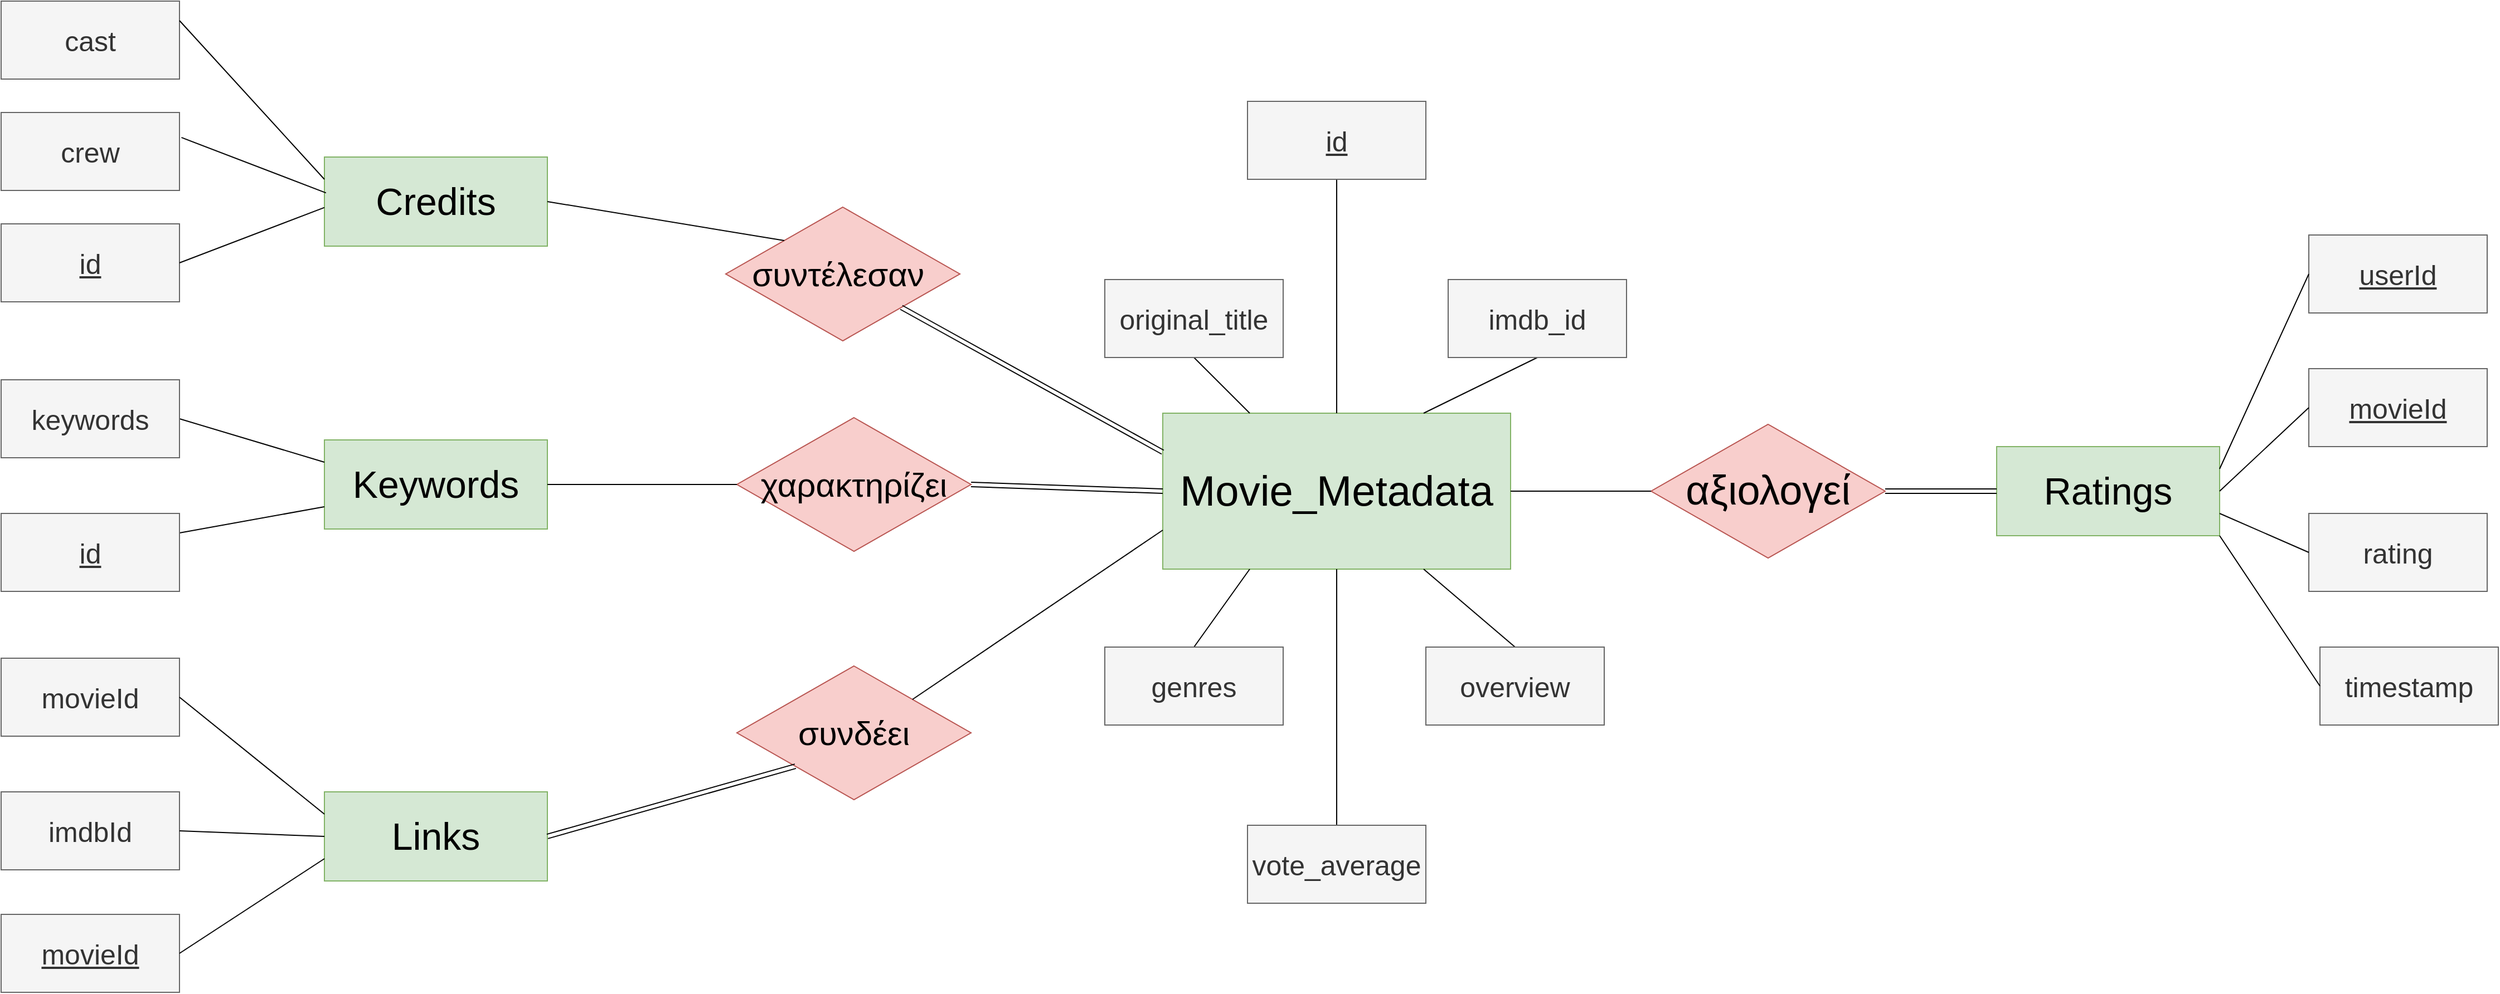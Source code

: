 <mxfile version="12.9.3" type="device"><diagram id="C5RBs43oDa-KdzZeNtuy" name="Page-1"><mxGraphModel dx="1736" dy="1020" grid="1" gridSize="10" guides="1" tooltips="1" connect="1" arrows="1" fold="1" page="1" pageScale="1" pageWidth="1169" pageHeight="827" math="0" shadow="0"><root><mxCell id="WIyWlLk6GJQsqaUBKTNV-0"/><mxCell id="WIyWlLk6GJQsqaUBKTNV-1" parent="WIyWlLk6GJQsqaUBKTNV-0"/><mxCell id="6Cx52GYH89A22qhLF4GP-0" value="&lt;span style=&quot;font-size: 34px&quot;&gt;Credits&lt;/span&gt;" style="rounded=0;whiteSpace=wrap;html=1;fillColor=#d5e8d4;strokeColor=#82b366;" parent="WIyWlLk6GJQsqaUBKTNV-1" vertex="1"><mxGeometry x="360" y="180" width="200" height="80" as="geometry"/></mxCell><mxCell id="6Cx52GYH89A22qhLF4GP-3" value="&lt;span style=&quot;font-size: 34px&quot;&gt;Keywords&lt;/span&gt;" style="rounded=0;whiteSpace=wrap;html=1;fillColor=#d5e8d4;strokeColor=#82b366;" parent="WIyWlLk6GJQsqaUBKTNV-1" vertex="1"><mxGeometry x="360" y="434" width="200" height="80" as="geometry"/></mxCell><mxCell id="6Cx52GYH89A22qhLF4GP-4" value="&lt;font style=&quot;font-size: 34px&quot;&gt;Links&lt;/font&gt;" style="rounded=0;whiteSpace=wrap;html=1;fillColor=#d5e8d4;strokeColor=#82b366;" parent="WIyWlLk6GJQsqaUBKTNV-1" vertex="1"><mxGeometry x="360" y="750" width="200" height="80" as="geometry"/></mxCell><mxCell id="6Cx52GYH89A22qhLF4GP-5" value="&lt;font style=&quot;font-size: 38px&quot;&gt;Movie_Metadata&lt;/font&gt;" style="rounded=0;whiteSpace=wrap;html=1;fillColor=#d5e8d4;strokeColor=#82b366;" parent="WIyWlLk6GJQsqaUBKTNV-1" vertex="1"><mxGeometry x="1112" y="410" width="312" height="140" as="geometry"/></mxCell><mxCell id="6Cx52GYH89A22qhLF4GP-6" value="&lt;font style=&quot;font-size: 34px&quot;&gt;Ratings&lt;/font&gt;" style="rounded=0;whiteSpace=wrap;html=1;fillColor=#d5e8d4;strokeColor=#82b366;" parent="WIyWlLk6GJQsqaUBKTNV-1" vertex="1"><mxGeometry x="1860" y="440" width="200" height="80" as="geometry"/></mxCell><mxCell id="6Cx52GYH89A22qhLF4GP-10" value="&lt;font style=&quot;font-size: 25px&quot;&gt;cast&lt;/font&gt;" style="rounded=0;whiteSpace=wrap;html=1;fillColor=#f5f5f5;strokeColor=#666666;fontColor=#333333;" parent="WIyWlLk6GJQsqaUBKTNV-1" vertex="1"><mxGeometry x="70" y="40" width="160" height="70" as="geometry"/></mxCell><mxCell id="6Cx52GYH89A22qhLF4GP-11" value="&lt;span style=&quot;font-size: 25px ; white-space: normal&quot;&gt;crew&lt;/span&gt;" style="rounded=0;whiteSpace=wrap;html=1;fillColor=#f5f5f5;strokeColor=#666666;fontColor=#333333;" parent="WIyWlLk6GJQsqaUBKTNV-1" vertex="1"><mxGeometry x="70" y="140" width="160" height="70" as="geometry"/></mxCell><mxCell id="6Cx52GYH89A22qhLF4GP-12" value="&lt;span style=&quot;font-size: 25px ; white-space: normal&quot;&gt;&lt;u&gt;id&lt;/u&gt;&lt;/span&gt;" style="rounded=0;whiteSpace=wrap;html=1;fillColor=#f5f5f5;strokeColor=#666666;fontColor=#333333;" parent="WIyWlLk6GJQsqaUBKTNV-1" vertex="1"><mxGeometry x="70" y="240" width="160" height="70" as="geometry"/></mxCell><mxCell id="6Cx52GYH89A22qhLF4GP-14" value="" style="endArrow=none;html=1;exitX=1;exitY=0.25;exitDx=0;exitDy=0;entryX=0;entryY=0.25;entryDx=0;entryDy=0;" parent="WIyWlLk6GJQsqaUBKTNV-1" source="6Cx52GYH89A22qhLF4GP-10" target="6Cx52GYH89A22qhLF4GP-0" edge="1"><mxGeometry width="50" height="50" relative="1" as="geometry"><mxPoint x="360" y="290" as="sourcePoint"/><mxPoint x="360" y="200" as="targetPoint"/></mxGeometry></mxCell><mxCell id="6Cx52GYH89A22qhLF4GP-15" value="" style="endArrow=none;html=1;exitX=1.011;exitY=0.321;exitDx=0;exitDy=0;exitPerimeter=0;entryX=0.007;entryY=0.402;entryDx=0;entryDy=0;entryPerimeter=0;" parent="WIyWlLk6GJQsqaUBKTNV-1" source="6Cx52GYH89A22qhLF4GP-11" target="6Cx52GYH89A22qhLF4GP-0" edge="1"><mxGeometry width="50" height="50" relative="1" as="geometry"><mxPoint x="320" y="250" as="sourcePoint"/><mxPoint x="370" y="200" as="targetPoint"/></mxGeometry></mxCell><mxCell id="6Cx52GYH89A22qhLF4GP-16" value="" style="endArrow=none;html=1;exitX=1;exitY=0.5;exitDx=0;exitDy=0;entryX=0;entryY=0.566;entryDx=0;entryDy=0;entryPerimeter=0;" parent="WIyWlLk6GJQsqaUBKTNV-1" source="6Cx52GYH89A22qhLF4GP-12" target="6Cx52GYH89A22qhLF4GP-0" edge="1"><mxGeometry width="50" height="50" relative="1" as="geometry"><mxPoint x="320" y="320" as="sourcePoint"/><mxPoint x="370" y="270" as="targetPoint"/></mxGeometry></mxCell><mxCell id="6Cx52GYH89A22qhLF4GP-17" value="" style="endArrow=none;html=1;exitX=1;exitY=0.5;exitDx=0;exitDy=0;entryX=0;entryY=0.25;entryDx=0;entryDy=0;" parent="WIyWlLk6GJQsqaUBKTNV-1" source="6Cx52GYH89A22qhLF4GP-23" target="6Cx52GYH89A22qhLF4GP-3" edge="1"><mxGeometry width="50" height="50" relative="1" as="geometry"><mxPoint x="230" y="415" as="sourcePoint"/><mxPoint x="370" y="270" as="targetPoint"/></mxGeometry></mxCell><mxCell id="6Cx52GYH89A22qhLF4GP-19" value="" style="endArrow=none;html=1;exitX=1;exitY=0.25;exitDx=0;exitDy=0;entryX=0;entryY=0.75;entryDx=0;entryDy=0;" parent="WIyWlLk6GJQsqaUBKTNV-1" source="6Cx52GYH89A22qhLF4GP-22" target="6Cx52GYH89A22qhLF4GP-3" edge="1"><mxGeometry width="50" height="50" relative="1" as="geometry"><mxPoint x="230" y="535" as="sourcePoint"/><mxPoint x="320" y="410" as="targetPoint"/></mxGeometry></mxCell><mxCell id="6Cx52GYH89A22qhLF4GP-22" value="&lt;span style=&quot;font-size: 25px ; white-space: normal&quot;&gt;&lt;u&gt;id&lt;/u&gt;&lt;/span&gt;" style="rounded=0;whiteSpace=wrap;html=1;fillColor=#f5f5f5;strokeColor=#666666;fontColor=#333333;" parent="WIyWlLk6GJQsqaUBKTNV-1" vertex="1"><mxGeometry x="70" y="500" width="160" height="70" as="geometry"/></mxCell><mxCell id="6Cx52GYH89A22qhLF4GP-23" value="&lt;span style=&quot;font-size: 25px ; white-space: normal&quot;&gt;keywords&lt;/span&gt;" style="rounded=0;whiteSpace=wrap;html=1;fillColor=#f5f5f5;strokeColor=#666666;fontColor=#333333;" parent="WIyWlLk6GJQsqaUBKTNV-1" vertex="1"><mxGeometry x="70" y="380" width="160" height="70" as="geometry"/></mxCell><mxCell id="6Cx52GYH89A22qhLF4GP-24" value="&lt;span style=&quot;font-size: 25px&quot;&gt;movieId&lt;/span&gt;" style="rounded=0;whiteSpace=wrap;html=1;fillColor=#f5f5f5;strokeColor=#666666;fontColor=#333333;" parent="WIyWlLk6GJQsqaUBKTNV-1" vertex="1"><mxGeometry x="70" y="630" width="160" height="70" as="geometry"/></mxCell><mxCell id="6Cx52GYH89A22qhLF4GP-25" value="&lt;span style=&quot;font-size: 25px&quot;&gt;imdbId&lt;/span&gt;" style="rounded=0;whiteSpace=wrap;html=1;fillColor=#f5f5f5;strokeColor=#666666;fontColor=#333333;" parent="WIyWlLk6GJQsqaUBKTNV-1" vertex="1"><mxGeometry x="70" y="750" width="160" height="70" as="geometry"/></mxCell><mxCell id="6Cx52GYH89A22qhLF4GP-26" value="&lt;span style=&quot;font-size: 25px ; white-space: normal&quot;&gt;&lt;u&gt;movieId&lt;/u&gt;&lt;/span&gt;" style="rounded=0;whiteSpace=wrap;html=1;fillColor=#f5f5f5;strokeColor=#666666;fontColor=#333333;" parent="WIyWlLk6GJQsqaUBKTNV-1" vertex="1"><mxGeometry x="70" y="860" width="160" height="70" as="geometry"/></mxCell><mxCell id="6Cx52GYH89A22qhLF4GP-27" value="" style="endArrow=none;html=1;exitX=1;exitY=0.5;exitDx=0;exitDy=0;entryX=0;entryY=0.25;entryDx=0;entryDy=0;" parent="WIyWlLk6GJQsqaUBKTNV-1" source="6Cx52GYH89A22qhLF4GP-24" target="6Cx52GYH89A22qhLF4GP-4" edge="1"><mxGeometry width="50" height="50" relative="1" as="geometry"><mxPoint x="780" y="540" as="sourcePoint"/><mxPoint x="830" y="490" as="targetPoint"/></mxGeometry></mxCell><mxCell id="6Cx52GYH89A22qhLF4GP-28" value="" style="endArrow=none;html=1;exitX=1;exitY=0.5;exitDx=0;exitDy=0;entryX=0;entryY=0.5;entryDx=0;entryDy=0;" parent="WIyWlLk6GJQsqaUBKTNV-1" source="6Cx52GYH89A22qhLF4GP-25" target="6Cx52GYH89A22qhLF4GP-4" edge="1"><mxGeometry width="50" height="50" relative="1" as="geometry"><mxPoint x="780" y="540" as="sourcePoint"/><mxPoint x="830" y="490" as="targetPoint"/></mxGeometry></mxCell><mxCell id="6Cx52GYH89A22qhLF4GP-29" value="" style="endArrow=none;html=1;exitX=1;exitY=0.5;exitDx=0;exitDy=0;entryX=0;entryY=0.75;entryDx=0;entryDy=0;" parent="WIyWlLk6GJQsqaUBKTNV-1" source="6Cx52GYH89A22qhLF4GP-26" target="6Cx52GYH89A22qhLF4GP-4" edge="1"><mxGeometry width="50" height="50" relative="1" as="geometry"><mxPoint x="780" y="540" as="sourcePoint"/><mxPoint x="350" y="810" as="targetPoint"/></mxGeometry></mxCell><mxCell id="6Cx52GYH89A22qhLF4GP-30" value="&lt;font style=&quot;font-size: 25px&quot;&gt;&lt;u&gt;userId&lt;/u&gt;&lt;/font&gt;" style="rounded=0;whiteSpace=wrap;html=1;fillColor=#f5f5f5;strokeColor=#666666;fontColor=#333333;" parent="WIyWlLk6GJQsqaUBKTNV-1" vertex="1"><mxGeometry x="2140" y="250" width="160" height="70" as="geometry"/></mxCell><mxCell id="6Cx52GYH89A22qhLF4GP-31" value="&lt;font style=&quot;font-size: 25px&quot;&gt;&lt;u&gt;movieId&lt;/u&gt;&lt;/font&gt;" style="rounded=0;whiteSpace=wrap;html=1;fillColor=#f5f5f5;strokeColor=#666666;fontColor=#333333;" parent="WIyWlLk6GJQsqaUBKTNV-1" vertex="1"><mxGeometry x="2140" y="370" width="160" height="70" as="geometry"/></mxCell><mxCell id="6Cx52GYH89A22qhLF4GP-32" value="&lt;font style=&quot;font-size: 25px&quot;&gt;rating&lt;/font&gt;" style="rounded=0;whiteSpace=wrap;html=1;fillColor=#f5f5f5;strokeColor=#666666;fontColor=#333333;" parent="WIyWlLk6GJQsqaUBKTNV-1" vertex="1"><mxGeometry x="2140" y="500" width="160" height="70" as="geometry"/></mxCell><mxCell id="6Cx52GYH89A22qhLF4GP-33" value="&lt;font style=&quot;font-size: 25px&quot;&gt;timestamp&lt;/font&gt;" style="rounded=0;whiteSpace=wrap;html=1;fillColor=#f5f5f5;strokeColor=#666666;fontColor=#333333;" parent="WIyWlLk6GJQsqaUBKTNV-1" vertex="1"><mxGeometry x="2150" y="620" width="160" height="70" as="geometry"/></mxCell><mxCell id="6Cx52GYH89A22qhLF4GP-34" value="" style="endArrow=none;html=1;entryX=0;entryY=0.5;entryDx=0;entryDy=0;exitX=1;exitY=0.25;exitDx=0;exitDy=0;" parent="WIyWlLk6GJQsqaUBKTNV-1" source="6Cx52GYH89A22qhLF4GP-6" target="6Cx52GYH89A22qhLF4GP-30" edge="1"><mxGeometry width="50" height="50" relative="1" as="geometry"><mxPoint x="2050" y="410" as="sourcePoint"/><mxPoint x="2090" y="285" as="targetPoint"/></mxGeometry></mxCell><mxCell id="6Cx52GYH89A22qhLF4GP-35" value="" style="endArrow=none;html=1;exitX=1;exitY=0.5;exitDx=0;exitDy=0;entryX=0;entryY=0.5;entryDx=0;entryDy=0;" parent="WIyWlLk6GJQsqaUBKTNV-1" source="6Cx52GYH89A22qhLF4GP-6" target="6Cx52GYH89A22qhLF4GP-31" edge="1"><mxGeometry width="50" height="50" relative="1" as="geometry"><mxPoint x="2070" y="460" as="sourcePoint"/><mxPoint x="2120" y="390" as="targetPoint"/></mxGeometry></mxCell><mxCell id="6Cx52GYH89A22qhLF4GP-36" value="" style="endArrow=none;html=1;entryX=0;entryY=0.5;entryDx=0;entryDy=0;exitX=1;exitY=0.75;exitDx=0;exitDy=0;" parent="WIyWlLk6GJQsqaUBKTNV-1" source="6Cx52GYH89A22qhLF4GP-6" edge="1" target="6Cx52GYH89A22qhLF4GP-32"><mxGeometry width="50" height="50" relative="1" as="geometry"><mxPoint x="2090" y="480" as="sourcePoint"/><mxPoint x="2120" y="540" as="targetPoint"/></mxGeometry></mxCell><mxCell id="6Cx52GYH89A22qhLF4GP-37" value="" style="endArrow=none;html=1;exitX=0;exitY=0.5;exitDx=0;exitDy=0;entryX=1;entryY=1;entryDx=0;entryDy=0;" parent="WIyWlLk6GJQsqaUBKTNV-1" source="6Cx52GYH89A22qhLF4GP-33" target="6Cx52GYH89A22qhLF4GP-6" edge="1"><mxGeometry width="50" height="50" relative="1" as="geometry"><mxPoint x="2080" y="680" as="sourcePoint"/><mxPoint x="2060" y="540" as="targetPoint"/></mxGeometry></mxCell><mxCell id="6Cx52GYH89A22qhLF4GP-40" value="" style="endArrow=none;html=1;exitX=0.25;exitY=0;exitDx=0;exitDy=0;entryX=0.5;entryY=1;entryDx=0;entryDy=0;" parent="WIyWlLk6GJQsqaUBKTNV-1" source="6Cx52GYH89A22qhLF4GP-5" target="6Cx52GYH89A22qhLF4GP-46" edge="1"><mxGeometry width="50" height="50" relative="1" as="geometry"><mxPoint x="1160" y="450" as="sourcePoint"/><mxPoint x="1120" y="260" as="targetPoint"/></mxGeometry></mxCell><mxCell id="6Cx52GYH89A22qhLF4GP-41" value="" style="endArrow=none;html=1;exitX=0.5;exitY=0;exitDx=0;exitDy=0;entryX=0.5;entryY=1;entryDx=0;entryDy=0;" parent="WIyWlLk6GJQsqaUBKTNV-1" source="6Cx52GYH89A22qhLF4GP-5" target="6Cx52GYH89A22qhLF4GP-47" edge="1"><mxGeometry width="50" height="50" relative="1" as="geometry"><mxPoint x="1160" y="450" as="sourcePoint"/><mxPoint x="1270" y="330" as="targetPoint"/></mxGeometry></mxCell><mxCell id="6Cx52GYH89A22qhLF4GP-42" value="" style="endArrow=none;html=1;exitX=0.75;exitY=0;exitDx=0;exitDy=0;entryX=0.5;entryY=1;entryDx=0;entryDy=0;" parent="WIyWlLk6GJQsqaUBKTNV-1" source="6Cx52GYH89A22qhLF4GP-5" target="6Cx52GYH89A22qhLF4GP-51" edge="1"><mxGeometry width="50" height="50" relative="1" as="geometry"><mxPoint x="1160" y="450" as="sourcePoint"/><mxPoint x="1510" y="210" as="targetPoint"/></mxGeometry></mxCell><mxCell id="6Cx52GYH89A22qhLF4GP-43" value="" style="endArrow=none;html=1;exitX=0.5;exitY=0;exitDx=0;exitDy=0;" parent="WIyWlLk6GJQsqaUBKTNV-1" source="6Cx52GYH89A22qhLF4GP-52" target="6Cx52GYH89A22qhLF4GP-5" edge="1"><mxGeometry width="50" height="50" relative="1" as="geometry"><mxPoint x="1269.41" y="740" as="sourcePoint"/><mxPoint x="1269" y="560" as="targetPoint"/></mxGeometry></mxCell><mxCell id="6Cx52GYH89A22qhLF4GP-44" value="" style="endArrow=none;html=1;exitX=0.5;exitY=0;exitDx=0;exitDy=0;entryX=0.75;entryY=1;entryDx=0;entryDy=0;" parent="WIyWlLk6GJQsqaUBKTNV-1" source="6Cx52GYH89A22qhLF4GP-53" target="6Cx52GYH89A22qhLF4GP-5" edge="1"><mxGeometry width="50" height="50" relative="1" as="geometry"><mxPoint x="1418" y="720" as="sourcePoint"/><mxPoint x="1330" y="550" as="targetPoint"/></mxGeometry></mxCell><mxCell id="6Cx52GYH89A22qhLF4GP-45" value="" style="endArrow=none;html=1;exitX=0.5;exitY=0;exitDx=0;exitDy=0;entryX=0.25;entryY=1;entryDx=0;entryDy=0;" parent="WIyWlLk6GJQsqaUBKTNV-1" source="6Cx52GYH89A22qhLF4GP-54" target="6Cx52GYH89A22qhLF4GP-5" edge="1"><mxGeometry width="50" height="50" relative="1" as="geometry"><mxPoint x="1090" y="710" as="sourcePoint"/><mxPoint x="1200" y="560" as="targetPoint"/></mxGeometry></mxCell><mxCell id="6Cx52GYH89A22qhLF4GP-46" value="&lt;font style=&quot;font-size: 25px&quot;&gt;original_title&lt;/font&gt;" style="rounded=0;whiteSpace=wrap;html=1;fillColor=#f5f5f5;strokeColor=#666666;fontColor=#333333;" parent="WIyWlLk6GJQsqaUBKTNV-1" vertex="1"><mxGeometry x="1060" y="290" width="160" height="70" as="geometry"/></mxCell><mxCell id="6Cx52GYH89A22qhLF4GP-47" value="&lt;font style=&quot;font-size: 25px&quot;&gt;&lt;u&gt;id&lt;/u&gt;&lt;/font&gt;" style="rounded=0;whiteSpace=wrap;html=1;fillColor=#f5f5f5;strokeColor=#666666;fontColor=#333333;" parent="WIyWlLk6GJQsqaUBKTNV-1" vertex="1"><mxGeometry x="1188" y="130" width="160" height="70" as="geometry"/></mxCell><mxCell id="6Cx52GYH89A22qhLF4GP-51" value="&lt;font style=&quot;font-size: 25px&quot;&gt;imdb_id&lt;/font&gt;" style="rounded=0;whiteSpace=wrap;html=1;fillColor=#f5f5f5;strokeColor=#666666;fontColor=#333333;" parent="WIyWlLk6GJQsqaUBKTNV-1" vertex="1"><mxGeometry x="1368" y="290" width="160" height="70" as="geometry"/></mxCell><mxCell id="6Cx52GYH89A22qhLF4GP-52" value="&lt;span style=&quot;font-size: 25px&quot;&gt;vote_average&lt;/span&gt;" style="rounded=0;whiteSpace=wrap;html=1;fillColor=#f5f5f5;strokeColor=#666666;fontColor=#333333;" parent="WIyWlLk6GJQsqaUBKTNV-1" vertex="1"><mxGeometry x="1188" y="780" width="160" height="70" as="geometry"/></mxCell><mxCell id="6Cx52GYH89A22qhLF4GP-53" value="&lt;span style=&quot;font-size: 25px&quot;&gt;overview&lt;/span&gt;" style="rounded=0;whiteSpace=wrap;html=1;fillColor=#f5f5f5;strokeColor=#666666;fontColor=#333333;" parent="WIyWlLk6GJQsqaUBKTNV-1" vertex="1"><mxGeometry x="1348" y="620" width="160" height="70" as="geometry"/></mxCell><mxCell id="6Cx52GYH89A22qhLF4GP-54" value="&lt;span style=&quot;font-size: 25px&quot;&gt;genres&lt;/span&gt;" style="rounded=0;whiteSpace=wrap;html=1;fillColor=#f5f5f5;strokeColor=#666666;fontColor=#333333;" parent="WIyWlLk6GJQsqaUBKTNV-1" vertex="1"><mxGeometry x="1060" y="620" width="160" height="70" as="geometry"/></mxCell><mxCell id="mSlgrYaCfxI86p9XQFgi-5" value="&lt;span style=&quot;font-size: 37px&quot;&gt;αξιολογεί&lt;br&gt;&lt;/span&gt;" style="rhombus;whiteSpace=wrap;html=1;fillColor=#f8cecc;strokeColor=#b85450;" vertex="1" parent="WIyWlLk6GJQsqaUBKTNV-1"><mxGeometry x="1550" y="420" width="210" height="120" as="geometry"/></mxCell><mxCell id="mSlgrYaCfxI86p9XQFgi-10" value="&lt;font style=&quot;font-size: 30px&quot;&gt;χαρακτηρίζει&lt;/font&gt;" style="rhombus;whiteSpace=wrap;html=1;fillColor=#f8cecc;strokeColor=#b85450;" vertex="1" parent="WIyWlLk6GJQsqaUBKTNV-1"><mxGeometry x="730" y="414" width="210" height="120" as="geometry"/></mxCell><mxCell id="mSlgrYaCfxI86p9XQFgi-12" value="&lt;span style=&quot;font-size: 30px&quot;&gt;συντέλεσαν&amp;nbsp;&lt;/span&gt;" style="rhombus;whiteSpace=wrap;html=1;fillColor=#f8cecc;strokeColor=#b85450;" vertex="1" parent="WIyWlLk6GJQsqaUBKTNV-1"><mxGeometry x="720" y="225" width="210" height="120" as="geometry"/></mxCell><mxCell id="mSlgrYaCfxI86p9XQFgi-13" value="&lt;span style=&quot;font-size: 30px&quot;&gt;συνδέει&lt;/span&gt;" style="rhombus;whiteSpace=wrap;html=1;fillColor=#f8cecc;strokeColor=#b85450;" vertex="1" parent="WIyWlLk6GJQsqaUBKTNV-1"><mxGeometry x="730" y="637" width="210" height="120" as="geometry"/></mxCell><mxCell id="mSlgrYaCfxI86p9XQFgi-15" value="" style="shape=link;html=1;exitX=0;exitY=0.5;exitDx=0;exitDy=0;entryX=1;entryY=0.5;entryDx=0;entryDy=0;" edge="1" parent="WIyWlLk6GJQsqaUBKTNV-1" source="6Cx52GYH89A22qhLF4GP-6" target="mSlgrYaCfxI86p9XQFgi-5"><mxGeometry width="50" height="50" relative="1" as="geometry"><mxPoint x="1140" y="460" as="sourcePoint"/><mxPoint x="1190" y="410" as="targetPoint"/></mxGeometry></mxCell><mxCell id="mSlgrYaCfxI86p9XQFgi-16" value="" style="endArrow=none;html=1;exitX=0;exitY=0.5;exitDx=0;exitDy=0;entryX=1;entryY=0.5;entryDx=0;entryDy=0;" edge="1" parent="WIyWlLk6GJQsqaUBKTNV-1" source="mSlgrYaCfxI86p9XQFgi-5" target="6Cx52GYH89A22qhLF4GP-5"><mxGeometry width="50" height="50" relative="1" as="geometry"><mxPoint x="1140" y="460" as="sourcePoint"/><mxPoint x="1190" y="410" as="targetPoint"/></mxGeometry></mxCell><mxCell id="mSlgrYaCfxI86p9XQFgi-17" value="" style="endArrow=none;html=1;exitX=1;exitY=0.5;exitDx=0;exitDy=0;entryX=0;entryY=0;entryDx=0;entryDy=0;" edge="1" parent="WIyWlLk6GJQsqaUBKTNV-1" source="6Cx52GYH89A22qhLF4GP-0" target="mSlgrYaCfxI86p9XQFgi-12"><mxGeometry width="50" height="50" relative="1" as="geometry"><mxPoint x="690" y="460" as="sourcePoint"/><mxPoint x="740" y="410" as="targetPoint"/></mxGeometry></mxCell><mxCell id="mSlgrYaCfxI86p9XQFgi-18" value="" style="shape=link;html=1;exitX=1;exitY=1;exitDx=0;exitDy=0;entryX=0;entryY=0.25;entryDx=0;entryDy=0;" edge="1" parent="WIyWlLk6GJQsqaUBKTNV-1" source="mSlgrYaCfxI86p9XQFgi-12" target="6Cx52GYH89A22qhLF4GP-5"><mxGeometry width="50" height="50" relative="1" as="geometry"><mxPoint x="1080" y="460" as="sourcePoint"/><mxPoint x="1130" y="410" as="targetPoint"/></mxGeometry></mxCell><mxCell id="mSlgrYaCfxI86p9XQFgi-19" value="" style="shape=link;html=1;exitX=1;exitY=0.5;exitDx=0;exitDy=0;entryX=0;entryY=1;entryDx=0;entryDy=0;" edge="1" parent="WIyWlLk6GJQsqaUBKTNV-1" source="6Cx52GYH89A22qhLF4GP-4" target="mSlgrYaCfxI86p9XQFgi-13"><mxGeometry width="50" height="50" relative="1" as="geometry"><mxPoint x="790" y="460" as="sourcePoint"/><mxPoint x="840" y="410" as="targetPoint"/></mxGeometry></mxCell><mxCell id="mSlgrYaCfxI86p9XQFgi-20" value="" style="endArrow=none;html=1;entryX=0;entryY=0.75;entryDx=0;entryDy=0;exitX=1;exitY=0;exitDx=0;exitDy=0;" edge="1" parent="WIyWlLk6GJQsqaUBKTNV-1" source="mSlgrYaCfxI86p9XQFgi-13" target="6Cx52GYH89A22qhLF4GP-5"><mxGeometry width="50" height="50" relative="1" as="geometry"><mxPoint x="930" y="570" as="sourcePoint"/><mxPoint x="880" y="410" as="targetPoint"/></mxGeometry></mxCell><mxCell id="mSlgrYaCfxI86p9XQFgi-21" value="" style="shape=link;html=1;entryX=0;entryY=0.5;entryDx=0;entryDy=0;exitX=1;exitY=0.5;exitDx=0;exitDy=0;" edge="1" parent="WIyWlLk6GJQsqaUBKTNV-1" source="mSlgrYaCfxI86p9XQFgi-10" target="6Cx52GYH89A22qhLF4GP-5"><mxGeometry width="50" height="50" relative="1" as="geometry"><mxPoint x="930" y="460" as="sourcePoint"/><mxPoint x="980" y="410" as="targetPoint"/></mxGeometry></mxCell><mxCell id="mSlgrYaCfxI86p9XQFgi-22" value="" style="endArrow=none;html=1;entryX=1;entryY=0.5;entryDx=0;entryDy=0;exitX=0;exitY=0.5;exitDx=0;exitDy=0;" edge="1" parent="WIyWlLk6GJQsqaUBKTNV-1" source="mSlgrYaCfxI86p9XQFgi-10" target="6Cx52GYH89A22qhLF4GP-3"><mxGeometry width="50" height="50" relative="1" as="geometry"><mxPoint x="930" y="460" as="sourcePoint"/><mxPoint x="980" y="410" as="targetPoint"/></mxGeometry></mxCell></root></mxGraphModel></diagram></mxfile>